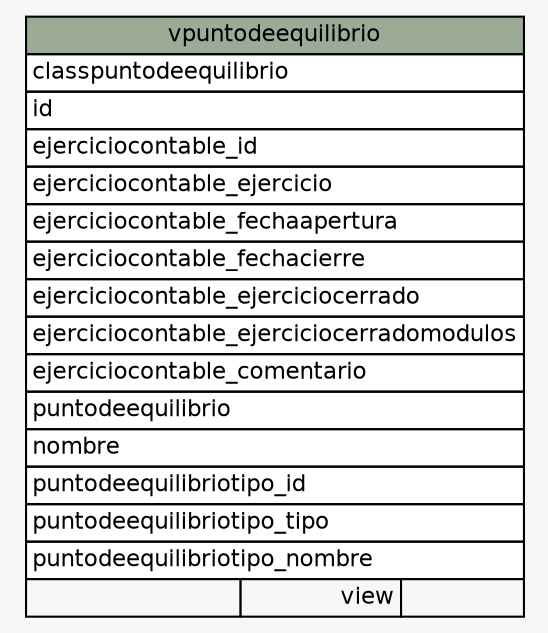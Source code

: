 // dot 2.2.1 on Windows 10 10.0
// SchemaSpy rev 590
digraph "vpuntodeequilibrio" {
  graph [
    rankdir="RL"
    bgcolor="#f7f7f7"
    nodesep="0.18"
    ranksep="0.46"
    fontname="Helvetica"
    fontsize="11"
  ];
  node [
    fontname="Helvetica"
    fontsize="11"
    shape="plaintext"
  ];
  edge [
    arrowsize="0.8"
  ];
  "vpuntodeequilibrio" [
    label=<
    <TABLE BORDER="0" CELLBORDER="1" CELLSPACING="0" BGCOLOR="#ffffff">
      <TR><TD COLSPAN="3" BGCOLOR="#9bab96" ALIGN="CENTER">vpuntodeequilibrio</TD></TR>
      <TR><TD PORT="classpuntodeequilibrio" COLSPAN="3" ALIGN="LEFT">classpuntodeequilibrio</TD></TR>
      <TR><TD PORT="id" COLSPAN="3" ALIGN="LEFT">id</TD></TR>
      <TR><TD PORT="ejerciciocontable_id" COLSPAN="3" ALIGN="LEFT">ejerciciocontable_id</TD></TR>
      <TR><TD PORT="ejerciciocontable_ejercicio" COLSPAN="3" ALIGN="LEFT">ejerciciocontable_ejercicio</TD></TR>
      <TR><TD PORT="ejerciciocontable_fechaapertura" COLSPAN="3" ALIGN="LEFT">ejerciciocontable_fechaapertura</TD></TR>
      <TR><TD PORT="ejerciciocontable_fechacierre" COLSPAN="3" ALIGN="LEFT">ejerciciocontable_fechacierre</TD></TR>
      <TR><TD PORT="ejerciciocontable_ejerciciocerrado" COLSPAN="3" ALIGN="LEFT">ejerciciocontable_ejerciciocerrado</TD></TR>
      <TR><TD PORT="ejerciciocontable_ejerciciocerradomodulos" COLSPAN="3" ALIGN="LEFT">ejerciciocontable_ejerciciocerradomodulos</TD></TR>
      <TR><TD PORT="ejerciciocontable_comentario" COLSPAN="3" ALIGN="LEFT">ejerciciocontable_comentario</TD></TR>
      <TR><TD PORT="puntodeequilibrio" COLSPAN="3" ALIGN="LEFT">puntodeequilibrio</TD></TR>
      <TR><TD PORT="nombre" COLSPAN="3" ALIGN="LEFT">nombre</TD></TR>
      <TR><TD PORT="puntodeequilibriotipo_id" COLSPAN="3" ALIGN="LEFT">puntodeequilibriotipo_id</TD></TR>
      <TR><TD PORT="puntodeequilibriotipo_tipo" COLSPAN="3" ALIGN="LEFT">puntodeequilibriotipo_tipo</TD></TR>
      <TR><TD PORT="puntodeequilibriotipo_nombre" COLSPAN="3" ALIGN="LEFT">puntodeequilibriotipo_nombre</TD></TR>
      <TR><TD ALIGN="LEFT" BGCOLOR="#f7f7f7">  </TD><TD ALIGN="RIGHT" BGCOLOR="#f7f7f7">view</TD><TD ALIGN="RIGHT" BGCOLOR="#f7f7f7">  </TD></TR>
    </TABLE>>
    URL="tables/vpuntodeequilibrio.html"
    tooltip="vpuntodeequilibrio"
  ];
}
